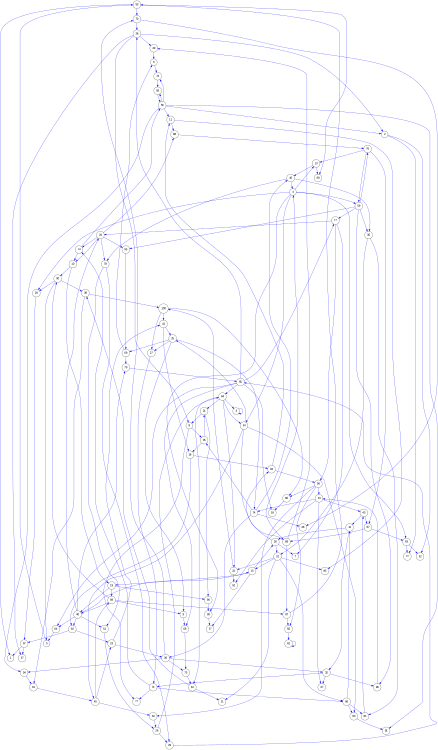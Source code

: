 digraph "netowrk100-200" {
	graph
	[
		center="true"
		overlap="false"
		Damping=0.999
		maxiter=1000000
		splines="true"
		epsilon=0.0000001
		ratio="auto"
		size=5
		resolution=100
	]

	node
	[
		fontsize=14
		fontname="Arial"
		shape="circle"
	]

	edge
	[
		fontsize=9
		color="blue"
		arrowhead="normal"
	]

	57 -> 1
	53 -> 1
	28 -> 2
	56 -> 2
	84 -> 3
	3 -> 3
	46 -> 4
	89 -> 4
	90 -> 5
	64 -> 5
	69 -> 6
	49 -> 6
	17 -> 7
	55 -> 7
	28 -> 8
	21 -> 8
	98 -> 9
	25 -> 9
	14 -> 10
	24 -> 10
	56 -> 11
	93 -> 11
	43 -> 12
	86 -> 12
	4 -> 13
	76 -> 13
	24 -> 14
	71 -> 14
	40 -> 15
	31 -> 15
	41 -> 16
	35 -> 16
	65 -> 17
	59 -> 17
	65 -> 18
	80 -> 18
	10 -> 19
	15 -> 19
	4 -> 20
	90 -> 20
	84 -> 21
	35 -> 21
	84 -> 22
	31 -> 22
	45 -> 23
	92 -> 23
	17 -> 24
	40 -> 24
	41 -> 25
	94 -> 25
	51 -> 26
	44 -> 26
	25 -> 27
	100 -> 27
	65 -> 28
	70 -> 28
	26 -> 29
	78 -> 29
	46 -> 30
	59 -> 30
	55 -> 31
	30 -> 31
	12 -> 32
	36 -> 32
	58 -> 33
	99 -> 33
	39 -> 34
	54 -> 34
	74 -> 35
	8 -> 35
	74 -> 36
	23 -> 36
	38 -> 37
	15 -> 37
	4 -> 38
	96 -> 38
	90 -> 39
	42 -> 39
	98 -> 40
	19 -> 40
	23 -> 41
	100 -> 41
	84 -> 42
	75 -> 42
	81 -> 43
	33 -> 43
	45 -> 44
	58 -> 44
	34 -> 45
	94 -> 45
	13 -> 46
	74 -> 46
	32 -> 47
	33 -> 47
	70 -> 48
	74 -> 48
	89 -> 49
	28 -> 49
	58 -> 50
	87 -> 50
	78 -> 51
	40 -> 51
	33 -> 52
	22 -> 52
	87 -> 53
	5 -> 53
	56 -> 54
	36 -> 54
	12 -> 55
	15 -> 55
	83 -> 56
	14 -> 56
	20 -> 57
	92 -> 57
	17 -> 58
	93 -> 58
	4 -> 59
	76 -> 59
	86 -> 60
	94 -> 60
	31 -> 61
	42 -> 61
	50 -> 62
	62 -> 62
	4 -> 63
	67 -> 63
	65 -> 64
	40 -> 64
	29 -> 65
	79 -> 65
	9 -> 66
	65 -> 66
	76 -> 67
	43 -> 67
	53 -> 68
	13 -> 68
	95 -> 69
	25 -> 69
	53 -> 70
	36 -> 70
	32 -> 71
	27 -> 71
	2 -> 72
	63 -> 72
	6 -> 73
	56 -> 73
	33 -> 74
	25 -> 74
	36 -> 75
	66 -> 75
	88 -> 76
	59 -> 76
	71 -> 77
	8 -> 77
	24 -> 78
	46 -> 78
	40 -> 79
	69 -> 79
	58 -> 80
	100 -> 80
	86 -> 81
	30 -> 81
	63 -> 82
	2 -> 82
	73 -> 83
	56 -> 83
	65 -> 84
	26 -> 84
	11 -> 85
	31 -> 85
	71 -> 86
	31 -> 86
	98 -> 87
	89 -> 87
	24 -> 88
	11 -> 88
	67 -> 89
	94 -> 89
	10 -> 90
	98 -> 90
	60 -> 91
	56 -> 91
	16 -> 92
	40 -> 92
	16 -> 93
	55 -> 93
	4 -> 94
	84 -> 94
	24 -> 95
	59 -> 95
	21 -> 96
	19 -> 96
	28 -> 97
	57 -> 97
	45 -> 98
	19 -> 98
	59 -> 99
	32 -> 99
	39 -> 100
	22 -> 100
}

